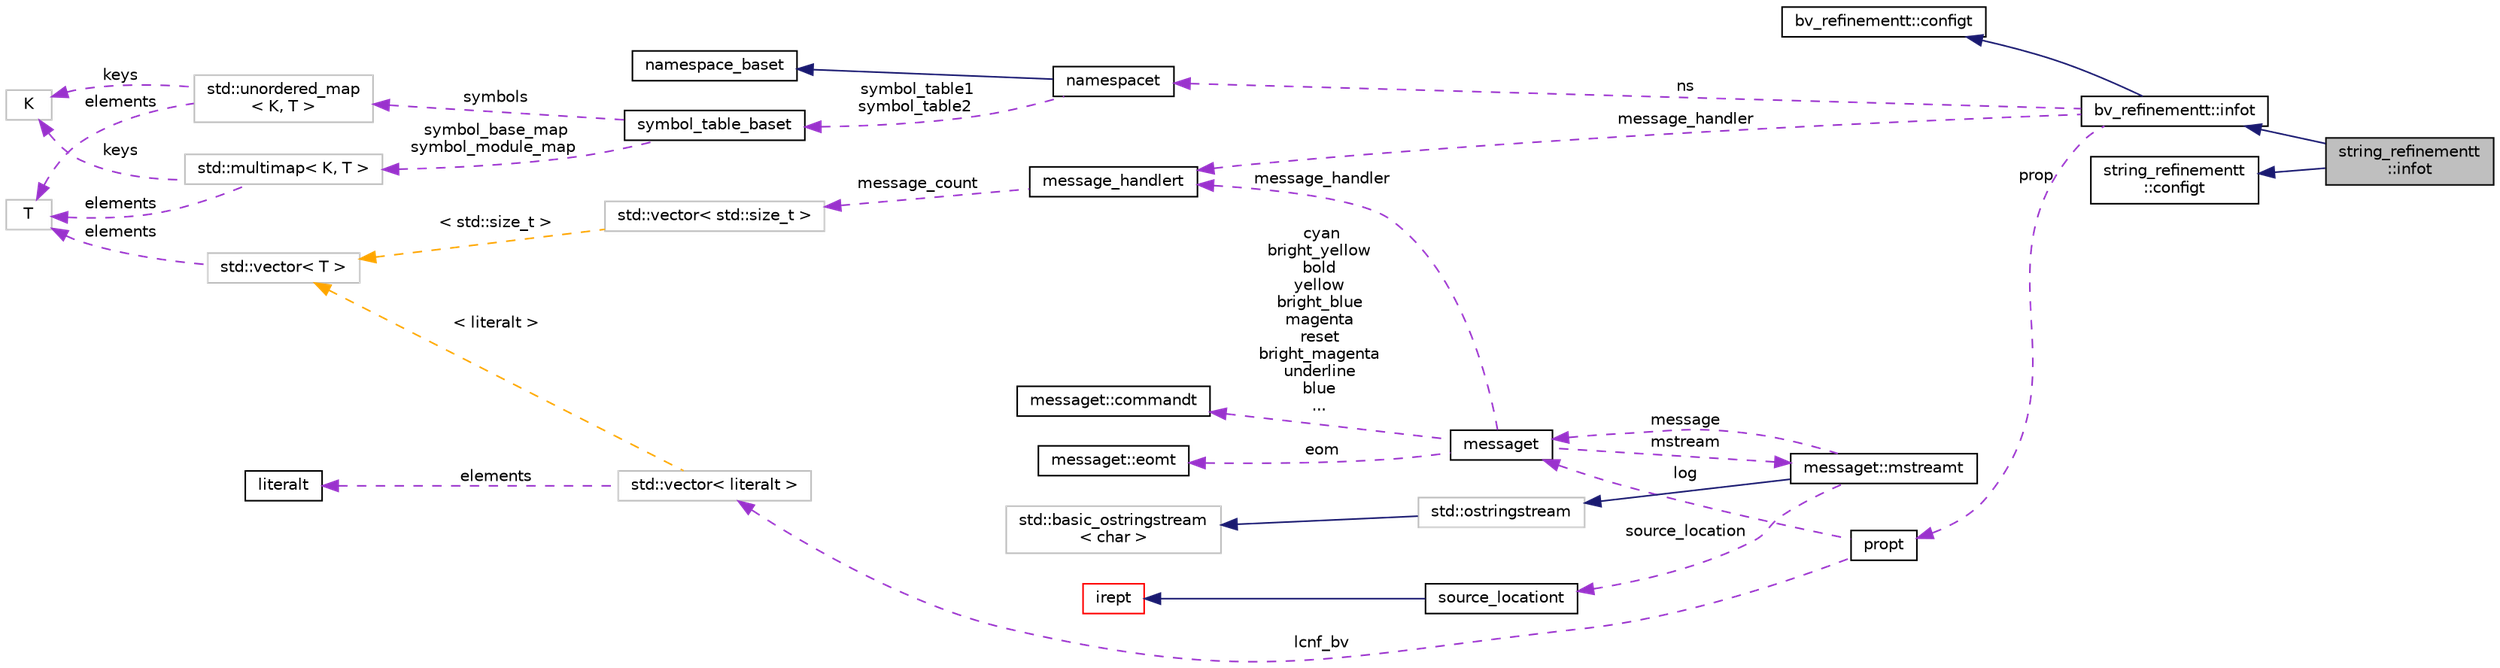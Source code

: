 digraph "string_refinementt::infot"
{
 // LATEX_PDF_SIZE
  bgcolor="transparent";
  edge [fontname="Helvetica",fontsize="10",labelfontname="Helvetica",labelfontsize="10"];
  node [fontname="Helvetica",fontsize="10",shape=record];
  rankdir="LR";
  Node1 [label="string_refinementt\l::infot",height=0.2,width=0.4,color="black", fillcolor="grey75", style="filled", fontcolor="black",tooltip="string_refinementt constructor arguments"];
  Node2 -> Node1 [dir="back",color="midnightblue",fontsize="10",style="solid",fontname="Helvetica"];
  Node2 [label="bv_refinementt::infot",height=0.2,width=0.4,color="black",URL="$structbv__refinementt_1_1infot.html",tooltip=" "];
  Node3 -> Node2 [dir="back",color="midnightblue",fontsize="10",style="solid",fontname="Helvetica"];
  Node3 [label="bv_refinementt::configt",height=0.2,width=0.4,color="black",URL="$structbv__refinementt_1_1configt.html",tooltip=" "];
  Node4 -> Node2 [dir="back",color="darkorchid3",fontsize="10",style="dashed",label=" message_handler" ,fontname="Helvetica"];
  Node4 [label="message_handlert",height=0.2,width=0.4,color="black",URL="$classmessage__handlert.html",tooltip=" "];
  Node5 -> Node4 [dir="back",color="darkorchid3",fontsize="10",style="dashed",label=" message_count" ,fontname="Helvetica"];
  Node5 [label="std::vector\< std::size_t \>",height=0.2,width=0.4,color="grey75",tooltip=" "];
  Node6 -> Node5 [dir="back",color="orange",fontsize="10",style="dashed",label=" \< std::size_t \>" ,fontname="Helvetica"];
  Node6 [label="std::vector\< T \>",height=0.2,width=0.4,color="grey75",tooltip="STL class."];
  Node7 -> Node6 [dir="back",color="darkorchid3",fontsize="10",style="dashed",label=" elements" ,fontname="Helvetica"];
  Node7 [label="T",height=0.2,width=0.4,color="grey75",tooltip=" "];
  Node8 -> Node2 [dir="back",color="darkorchid3",fontsize="10",style="dashed",label=" ns" ,fontname="Helvetica"];
  Node8 [label="namespacet",height=0.2,width=0.4,color="black",URL="$classnamespacet.html",tooltip="A namespacet is essentially one or two symbol tables bound together, to allow for symbol lookups in t..."];
  Node9 -> Node8 [dir="back",color="midnightblue",fontsize="10",style="solid",fontname="Helvetica"];
  Node9 [label="namespace_baset",height=0.2,width=0.4,color="black",URL="$classnamespace__baset.html",tooltip="Basic interface for a namespace."];
  Node10 -> Node8 [dir="back",color="darkorchid3",fontsize="10",style="dashed",label=" symbol_table1\nsymbol_table2" ,fontname="Helvetica"];
  Node10 [label="symbol_table_baset",height=0.2,width=0.4,color="black",URL="$classsymbol__table__baset.html",tooltip="The symbol table base class interface."];
  Node11 -> Node10 [dir="back",color="darkorchid3",fontsize="10",style="dashed",label=" symbol_base_map\nsymbol_module_map" ,fontname="Helvetica"];
  Node11 [label="std::multimap\< K, T \>",height=0.2,width=0.4,color="grey75",tooltip="STL class."];
  Node12 -> Node11 [dir="back",color="darkorchid3",fontsize="10",style="dashed",label=" keys" ,fontname="Helvetica"];
  Node12 [label="K",height=0.2,width=0.4,color="grey75",tooltip=" "];
  Node7 -> Node11 [dir="back",color="darkorchid3",fontsize="10",style="dashed",label=" elements" ,fontname="Helvetica"];
  Node13 -> Node10 [dir="back",color="darkorchid3",fontsize="10",style="dashed",label=" symbols" ,fontname="Helvetica"];
  Node13 [label="std::unordered_map\l\< K, T \>",height=0.2,width=0.4,color="grey75",tooltip="STL class."];
  Node12 -> Node13 [dir="back",color="darkorchid3",fontsize="10",style="dashed",label=" keys" ,fontname="Helvetica"];
  Node7 -> Node13 [dir="back",color="darkorchid3",fontsize="10",style="dashed",label=" elements" ,fontname="Helvetica"];
  Node14 -> Node2 [dir="back",color="darkorchid3",fontsize="10",style="dashed",label=" prop" ,fontname="Helvetica"];
  Node14 [label="propt",height=0.2,width=0.4,color="black",URL="$classpropt.html",tooltip="TO_BE_DOCUMENTED."];
  Node15 -> Node14 [dir="back",color="darkorchid3",fontsize="10",style="dashed",label=" log" ,fontname="Helvetica"];
  Node15 [label="messaget",height=0.2,width=0.4,color="black",URL="$classmessaget.html",tooltip="Class that provides messages with a built-in verbosity 'level'."];
  Node4 -> Node15 [dir="back",color="darkorchid3",fontsize="10",style="dashed",label=" message_handler" ,fontname="Helvetica"];
  Node16 -> Node15 [dir="back",color="darkorchid3",fontsize="10",style="dashed",label=" cyan\nbright_yellow\nbold\nyellow\nbright_blue\nmagenta\nreset\nbright_magenta\nunderline\nblue\n..." ,fontname="Helvetica"];
  Node16 [label="messaget::commandt",height=0.2,width=0.4,color="black",URL="$classmessaget_1_1commandt.html",tooltip=" "];
  Node17 -> Node15 [dir="back",color="darkorchid3",fontsize="10",style="dashed",label=" mstream" ,fontname="Helvetica"];
  Node17 [label="messaget::mstreamt",height=0.2,width=0.4,color="black",URL="$classmessaget_1_1mstreamt.html",tooltip=" "];
  Node18 -> Node17 [dir="back",color="midnightblue",fontsize="10",style="solid",fontname="Helvetica"];
  Node18 [label="std::ostringstream",height=0.2,width=0.4,color="grey75",tooltip="STL class."];
  Node19 -> Node18 [dir="back",color="midnightblue",fontsize="10",style="solid",fontname="Helvetica"];
  Node19 [label="std::basic_ostringstream\l\< char \>",height=0.2,width=0.4,color="grey75",tooltip="STL class."];
  Node15 -> Node17 [dir="back",color="darkorchid3",fontsize="10",style="dashed",label=" message" ,fontname="Helvetica"];
  Node23 -> Node17 [dir="back",color="darkorchid3",fontsize="10",style="dashed",label=" source_location" ,fontname="Helvetica"];
  Node23 [label="source_locationt",height=0.2,width=0.4,color="black",URL="$classsource__locationt.html",tooltip=" "];
  Node24 -> Node23 [dir="back",color="midnightblue",fontsize="10",style="solid",fontname="Helvetica"];
  Node24 [label="irept",height=0.2,width=0.4,color="red",URL="$classirept.html",tooltip="There are a large number of kinds of tree structured or tree-like data in CPROVER."];
  Node31 -> Node15 [dir="back",color="darkorchid3",fontsize="10",style="dashed",label=" eom" ,fontname="Helvetica"];
  Node31 [label="messaget::eomt",height=0.2,width=0.4,color="black",URL="$classmessaget_1_1eomt.html",tooltip=" "];
  Node32 -> Node14 [dir="back",color="darkorchid3",fontsize="10",style="dashed",label=" lcnf_bv" ,fontname="Helvetica"];
  Node32 [label="std::vector\< literalt \>",height=0.2,width=0.4,color="grey75",tooltip=" "];
  Node33 -> Node32 [dir="back",color="darkorchid3",fontsize="10",style="dashed",label=" elements" ,fontname="Helvetica"];
  Node33 [label="literalt",height=0.2,width=0.4,color="black",URL="$classliteralt.html",tooltip=" "];
  Node6 -> Node32 [dir="back",color="orange",fontsize="10",style="dashed",label=" \< literalt \>" ,fontname="Helvetica"];
  Node34 -> Node1 [dir="back",color="midnightblue",fontsize="10",style="solid",fontname="Helvetica"];
  Node34 [label="string_refinementt\l::configt",height=0.2,width=0.4,color="black",URL="$structstring__refinementt_1_1configt.html",tooltip=" "];
}
